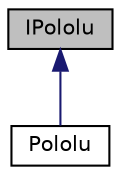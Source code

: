 digraph "IPololu"
{
 // LATEX_PDF_SIZE
  edge [fontname="Helvetica",fontsize="10",labelfontname="Helvetica",labelfontsize="10"];
  node [fontname="Helvetica",fontsize="10",shape=record];
  Node1 [label="IPololu",height=0.2,width=0.4,color="black", fillcolor="grey75", style="filled", fontcolor="black",tooltip="Interface to control a Pololu controller. The interface provides the basic functions for the control ..."];
  Node1 -> Node2 [dir="back",color="midnightblue",fontsize="10",style="solid",fontname="Helvetica"];
  Node2 [label="Pololu",height=0.2,width=0.4,color="black", fillcolor="white", style="filled",URL="$classPololu.html",tooltip="Class that implements the interface IPololu for a Pololu board that creates and manages serial commun..."];
}
